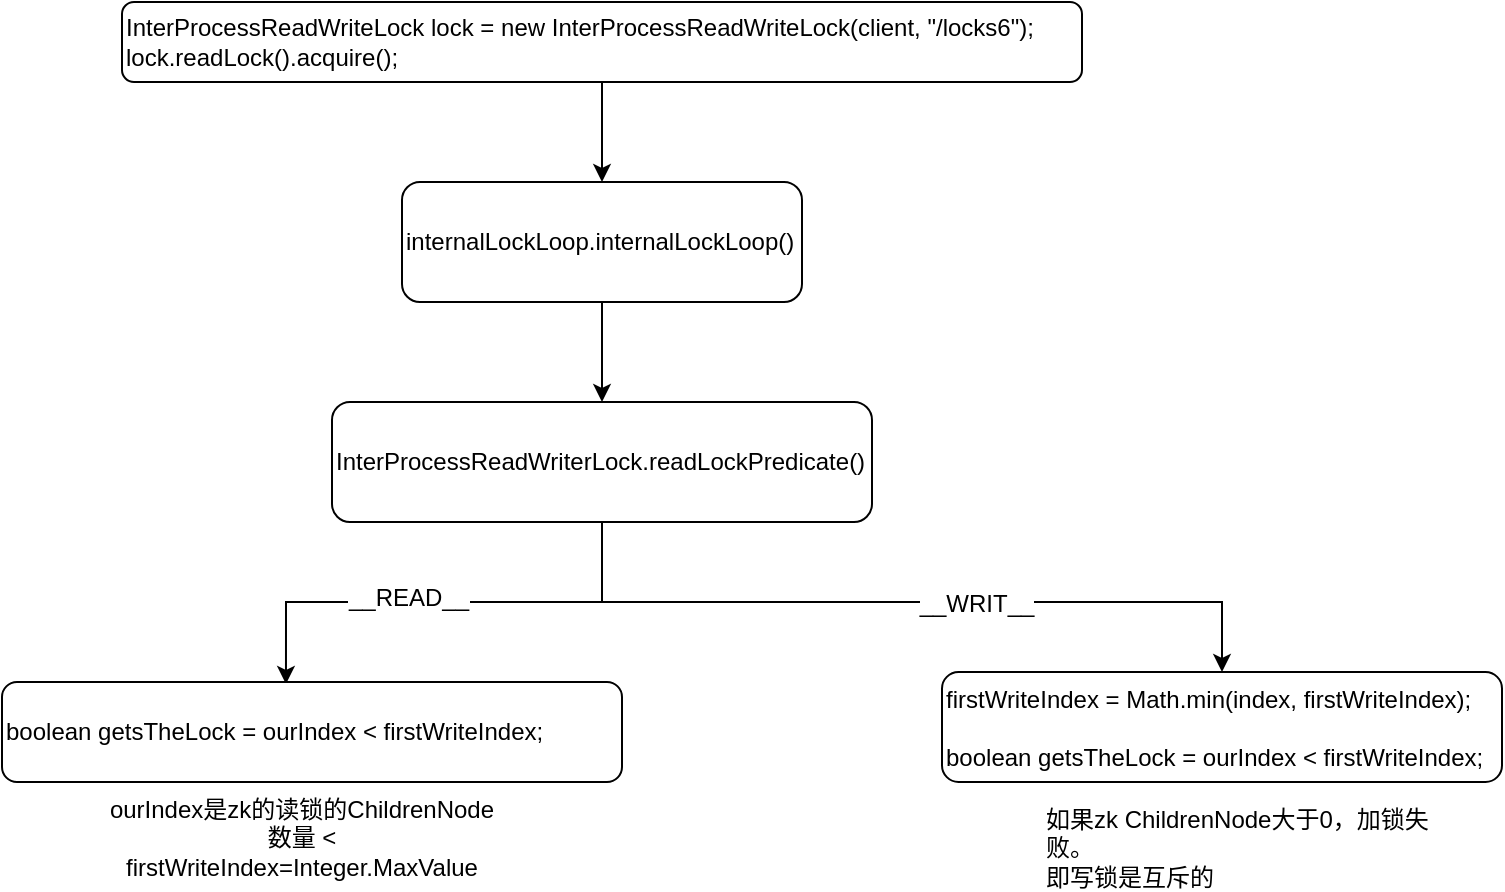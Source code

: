 <mxfile version="12.2.0" type="github" pages="1">
  <diagram id="w6axmRp4On2d23Y_mrbi" name="第 1 页">
    <mxGraphModel dx="1422" dy="713" grid="1" gridSize="10" guides="1" tooltips="1" connect="1" arrows="1" fold="1" page="1" pageScale="1" pageWidth="827" pageHeight="1169" math="0" shadow="0">
      <root>
        <mxCell id="0"/>
        <mxCell id="1" parent="0"/>
        <mxCell id="bw5vYdgnodiC2QCVHDXd-4" style="edgeStyle=orthogonalEdgeStyle;rounded=0;orthogonalLoop=1;jettySize=auto;html=1;entryX=0.5;entryY=0;entryDx=0;entryDy=0;" edge="1" parent="1" source="bw5vYdgnodiC2QCVHDXd-1" target="bw5vYdgnodiC2QCVHDXd-2">
          <mxGeometry relative="1" as="geometry"/>
        </mxCell>
        <mxCell id="bw5vYdgnodiC2QCVHDXd-1" value="&lt;div&gt;InterProcessReadWriteLock lock = new InterProcessReadWriteLock(client, &quot;/locks6&quot;);&lt;/div&gt;&lt;div&gt;lock.readLock().acquire();&lt;/div&gt;" style="rounded=1;whiteSpace=wrap;html=1;align=left;" vertex="1" parent="1">
          <mxGeometry x="70" y="60" width="480" height="40" as="geometry"/>
        </mxCell>
        <mxCell id="bw5vYdgnodiC2QCVHDXd-5" style="edgeStyle=orthogonalEdgeStyle;rounded=0;orthogonalLoop=1;jettySize=auto;html=1;entryX=0.5;entryY=0;entryDx=0;entryDy=0;" edge="1" parent="1" source="bw5vYdgnodiC2QCVHDXd-2" target="bw5vYdgnodiC2QCVHDXd-3">
          <mxGeometry relative="1" as="geometry"/>
        </mxCell>
        <mxCell id="bw5vYdgnodiC2QCVHDXd-2" value="internalLockLoop.internalLockLoop()" style="rounded=1;whiteSpace=wrap;html=1;align=left;" vertex="1" parent="1">
          <mxGeometry x="210" y="150" width="200" height="60" as="geometry"/>
        </mxCell>
        <mxCell id="bw5vYdgnodiC2QCVHDXd-7" style="edgeStyle=orthogonalEdgeStyle;rounded=0;orthogonalLoop=1;jettySize=auto;html=1;entryX=0.458;entryY=0.02;entryDx=0;entryDy=0;entryPerimeter=0;" edge="1" parent="1" source="bw5vYdgnodiC2QCVHDXd-3" target="bw5vYdgnodiC2QCVHDXd-6">
          <mxGeometry relative="1" as="geometry">
            <mxPoint x="150" y="390" as="targetPoint"/>
          </mxGeometry>
        </mxCell>
        <mxCell id="bw5vYdgnodiC2QCVHDXd-12" value="__READ__" style="text;html=1;resizable=0;points=[];align=center;verticalAlign=middle;labelBackgroundColor=#ffffff;" vertex="1" connectable="0" parent="bw5vYdgnodiC2QCVHDXd-7">
          <mxGeometry x="0.152" y="-2" relative="1" as="geometry">
            <mxPoint as="offset"/>
          </mxGeometry>
        </mxCell>
        <mxCell id="bw5vYdgnodiC2QCVHDXd-14" style="edgeStyle=orthogonalEdgeStyle;rounded=0;orthogonalLoop=1;jettySize=auto;html=1;" edge="1" parent="1" target="bw5vYdgnodiC2QCVHDXd-13">
          <mxGeometry relative="1" as="geometry">
            <mxPoint x="310" y="320" as="sourcePoint"/>
            <Array as="points">
              <mxPoint x="310" y="360"/>
              <mxPoint x="620" y="360"/>
            </Array>
          </mxGeometry>
        </mxCell>
        <mxCell id="bw5vYdgnodiC2QCVHDXd-17" value="__WRIT__" style="text;html=1;resizable=0;points=[];align=center;verticalAlign=middle;labelBackgroundColor=#ffffff;" vertex="1" connectable="0" parent="bw5vYdgnodiC2QCVHDXd-14">
          <mxGeometry x="0.179" y="-1" relative="1" as="geometry">
            <mxPoint as="offset"/>
          </mxGeometry>
        </mxCell>
        <mxCell id="bw5vYdgnodiC2QCVHDXd-3" value="InterProcessReadWriterLock.readLockPredicate()" style="rounded=1;whiteSpace=wrap;html=1;align=left;" vertex="1" parent="1">
          <mxGeometry x="175" y="260" width="270" height="60" as="geometry"/>
        </mxCell>
        <mxCell id="bw5vYdgnodiC2QCVHDXd-6" value="boolean getsTheLock = ourIndex &amp;lt; firstWriteIndex;" style="rounded=1;whiteSpace=wrap;html=1;align=left;" vertex="1" parent="1">
          <mxGeometry x="10" y="400" width="310" height="50" as="geometry"/>
        </mxCell>
        <mxCell id="bw5vYdgnodiC2QCVHDXd-8" value="ourIndex是zk的读锁的ChildrenNode数量 &amp;lt; firstWriteIndex=Integer.MaxValue" style="text;html=1;strokeColor=none;fillColor=none;align=center;verticalAlign=middle;whiteSpace=wrap;rounded=0;" vertex="1" parent="1">
          <mxGeometry x="60" y="460" width="200" height="35" as="geometry"/>
        </mxCell>
        <mxCell id="bw5vYdgnodiC2QCVHDXd-13" value="firstWriteIndex = Math.min(index, firstWriteIndex);&lt;br&gt;&lt;br&gt;boolean getsTheLock = ourIndex &amp;lt; firstWriteIndex;" style="rounded=1;whiteSpace=wrap;html=1;align=left;" vertex="1" parent="1">
          <mxGeometry x="480" y="395" width="280" height="55" as="geometry"/>
        </mxCell>
        <mxCell id="bw5vYdgnodiC2QCVHDXd-16" value="如果zk ChildrenNode大于0，加锁失败。&lt;br&gt;即写锁是互斥的" style="text;html=1;strokeColor=none;fillColor=none;align=left;verticalAlign=middle;whiteSpace=wrap;rounded=0;" vertex="1" parent="1">
          <mxGeometry x="530" y="470" width="210" height="25" as="geometry"/>
        </mxCell>
      </root>
    </mxGraphModel>
  </diagram>
</mxfile>
